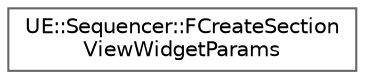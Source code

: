 digraph "Graphical Class Hierarchy"
{
 // INTERACTIVE_SVG=YES
 // LATEX_PDF_SIZE
  bgcolor="transparent";
  edge [fontname=Helvetica,fontsize=10,labelfontname=Helvetica,labelfontsize=10];
  node [fontname=Helvetica,fontsize=10,shape=box,height=0.2,width=0.4];
  rankdir="LR";
  Node0 [id="Node000000",label="UE::Sequencer::FCreateSection\lViewWidgetParams",height=0.2,width=0.4,color="grey40", fillcolor="white", style="filled",URL="$d7/da2/structUE_1_1Sequencer_1_1FCreateSectionViewWidgetParams.html",tooltip=" "];
}
